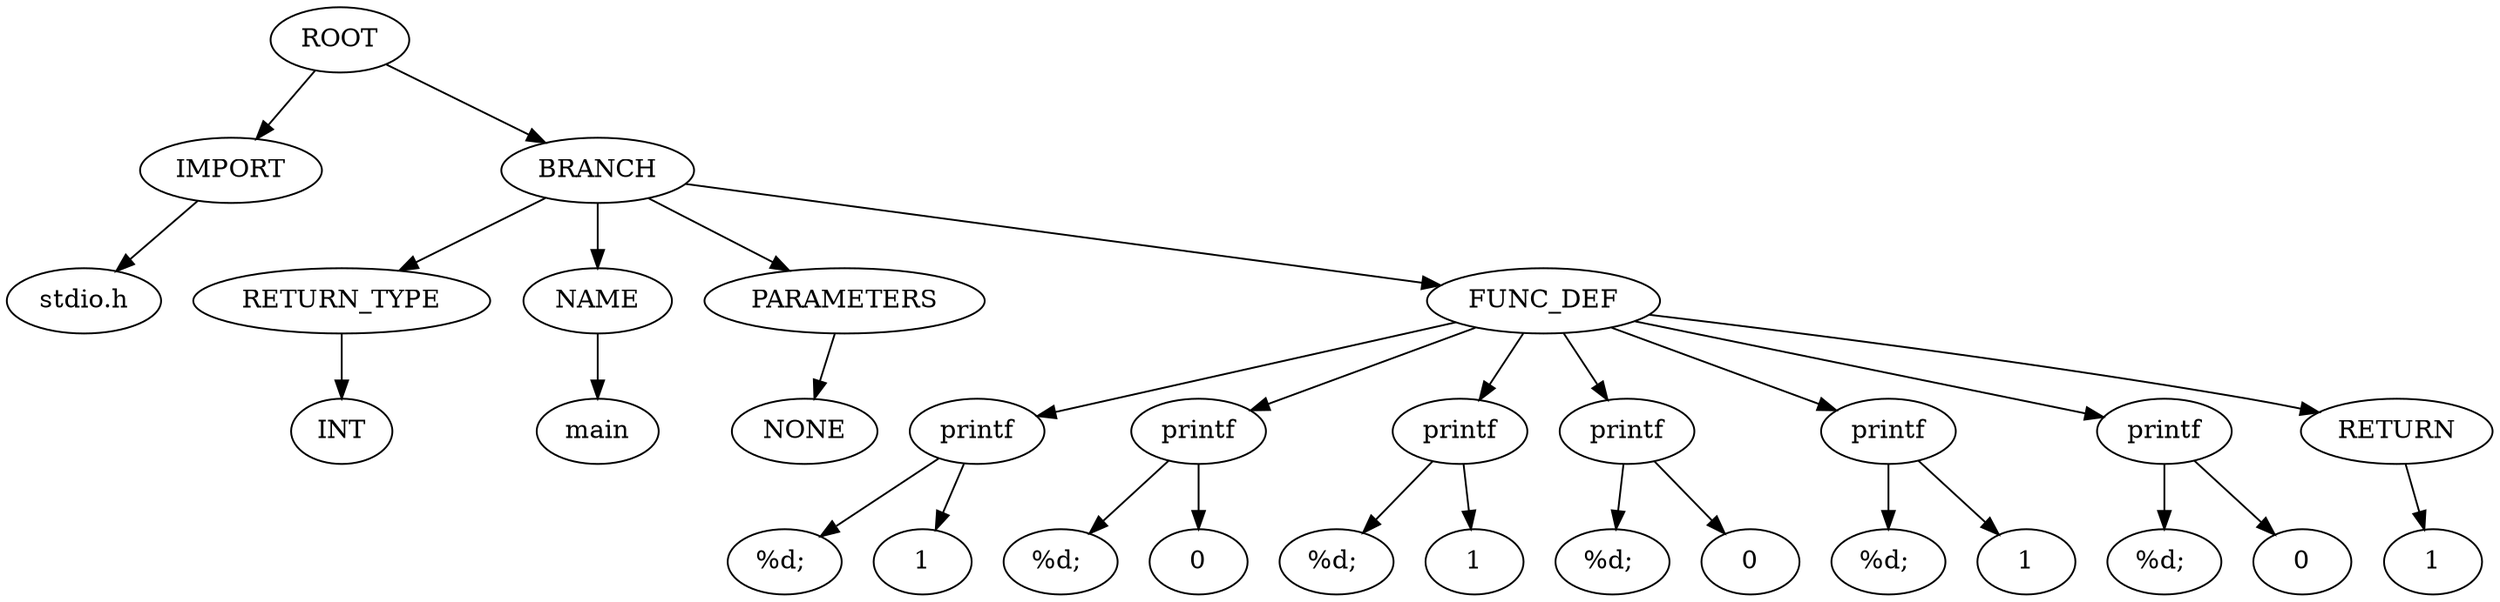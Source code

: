 strict digraph G{
l11[label = "IMPORT"]
l111[label = "BRANCH"]
"ROOT"->"l11"
l11131[label = "stdio.h"]
"l11"->l11131
"ROOT"->"l111"
l111331[label = "RETURN_TYPE"]
l1113311[label = "NAME"]
l11133111[label = "PARAMETERS"]
l111331111[label = "FUNC_DEF"]
"l111"->"l111331"
l11133111131[label = "INT"]
"l111331"->l11133111131
"l111"->"l1113311"
l111331111331[label = "main"]
"l1113311"->l111331111331
"l111"->"l11133111"
l1113311113331[label = "NONE"]
"l11133111"->l1113311113331
"l111"->"l111331111"
l11133111133331[label = "printf"]
l111331111333311[label = "printf"]
l1113311113333111[label = "printf"]
l11133111133331111[label = "printf"]
l111331111333311111[label = "printf"]
l1113311113333111111[label = "printf"]
l11133111133331111111[label = "RETURN"]
"l111331111"->"l11133111133331"
l1113311113333111111131[label = "%d; "]
l11133111133331111111311[label = "1"]
"l11133111133331"->l1113311113333111111131
"l11133111133331"->l11133111133331111111311
"l111331111"->"l111331111333311"
l11133111133331111111331[label = "%d; "]
l111331111333311111113311[label = "0"]
"l111331111333311"->l11133111133331111111331
"l111331111333311"->l111331111333311111113311
"l111331111"->"l1113311113333111"
l111331111333311111113331[label = "%d; "]
l1113311113333111111133311[label = "1"]
"l1113311113333111"->l111331111333311111113331
"l1113311113333111"->l1113311113333111111133311
"l111331111"->"l11133111133331111"
l1113311113333111111133331[label = "%d; "]
l11133111133331111111333311[label = "0"]
"l11133111133331111"->l1113311113333111111133331
"l11133111133331111"->l11133111133331111111333311
"l111331111"->"l111331111333311111"
l11133111133331111111333331[label = "%d; "]
l111331111333311111113333311[label = "1"]
"l111331111333311111"->l11133111133331111111333331
"l111331111333311111"->l111331111333311111113333311
"l111331111"->"l1113311113333111111"
l111331111333311111113333331[label = "%d; "]
l1113311113333111111133333311[label = "0"]
"l1113311113333111111"->l111331111333311111113333331
"l1113311113333111111"->l1113311113333111111133333311
"l111331111"->"l11133111133331111111"
l1113311113333111111133333331[label = "1"]
"l11133111133331111111"->l1113311113333111111133333331
}
